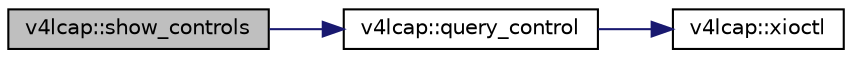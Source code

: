 digraph "v4lcap::show_controls"
{
 // INTERACTIVE_SVG=YES
  edge [fontname="Helvetica",fontsize="10",labelfontname="Helvetica",labelfontsize="10"];
  node [fontname="Helvetica",fontsize="10",shape=record];
  rankdir="LR";
  Node416 [label="v4lcap::show_controls",height=0.2,width=0.4,color="black", fillcolor="grey75", style="filled", fontcolor="black"];
  Node416 -> Node417 [color="midnightblue",fontsize="10",style="solid"];
  Node417 [label="v4lcap::query_control",height=0.2,width=0.4,color="black", fillcolor="white", style="filled",URL="$classv4lcap.html#acede842207240d9eb3b4a8d99ff32fc4",tooltip="Query control options. "];
  Node417 -> Node418 [color="midnightblue",fontsize="10",style="solid"];
  Node418 [label="v4lcap::xioctl",height=0.2,width=0.4,color="black", fillcolor="white", style="filled",URL="$classv4lcap.html#ab5aaa5a8c0df17f5ca57e0b5170232cb"];
}
